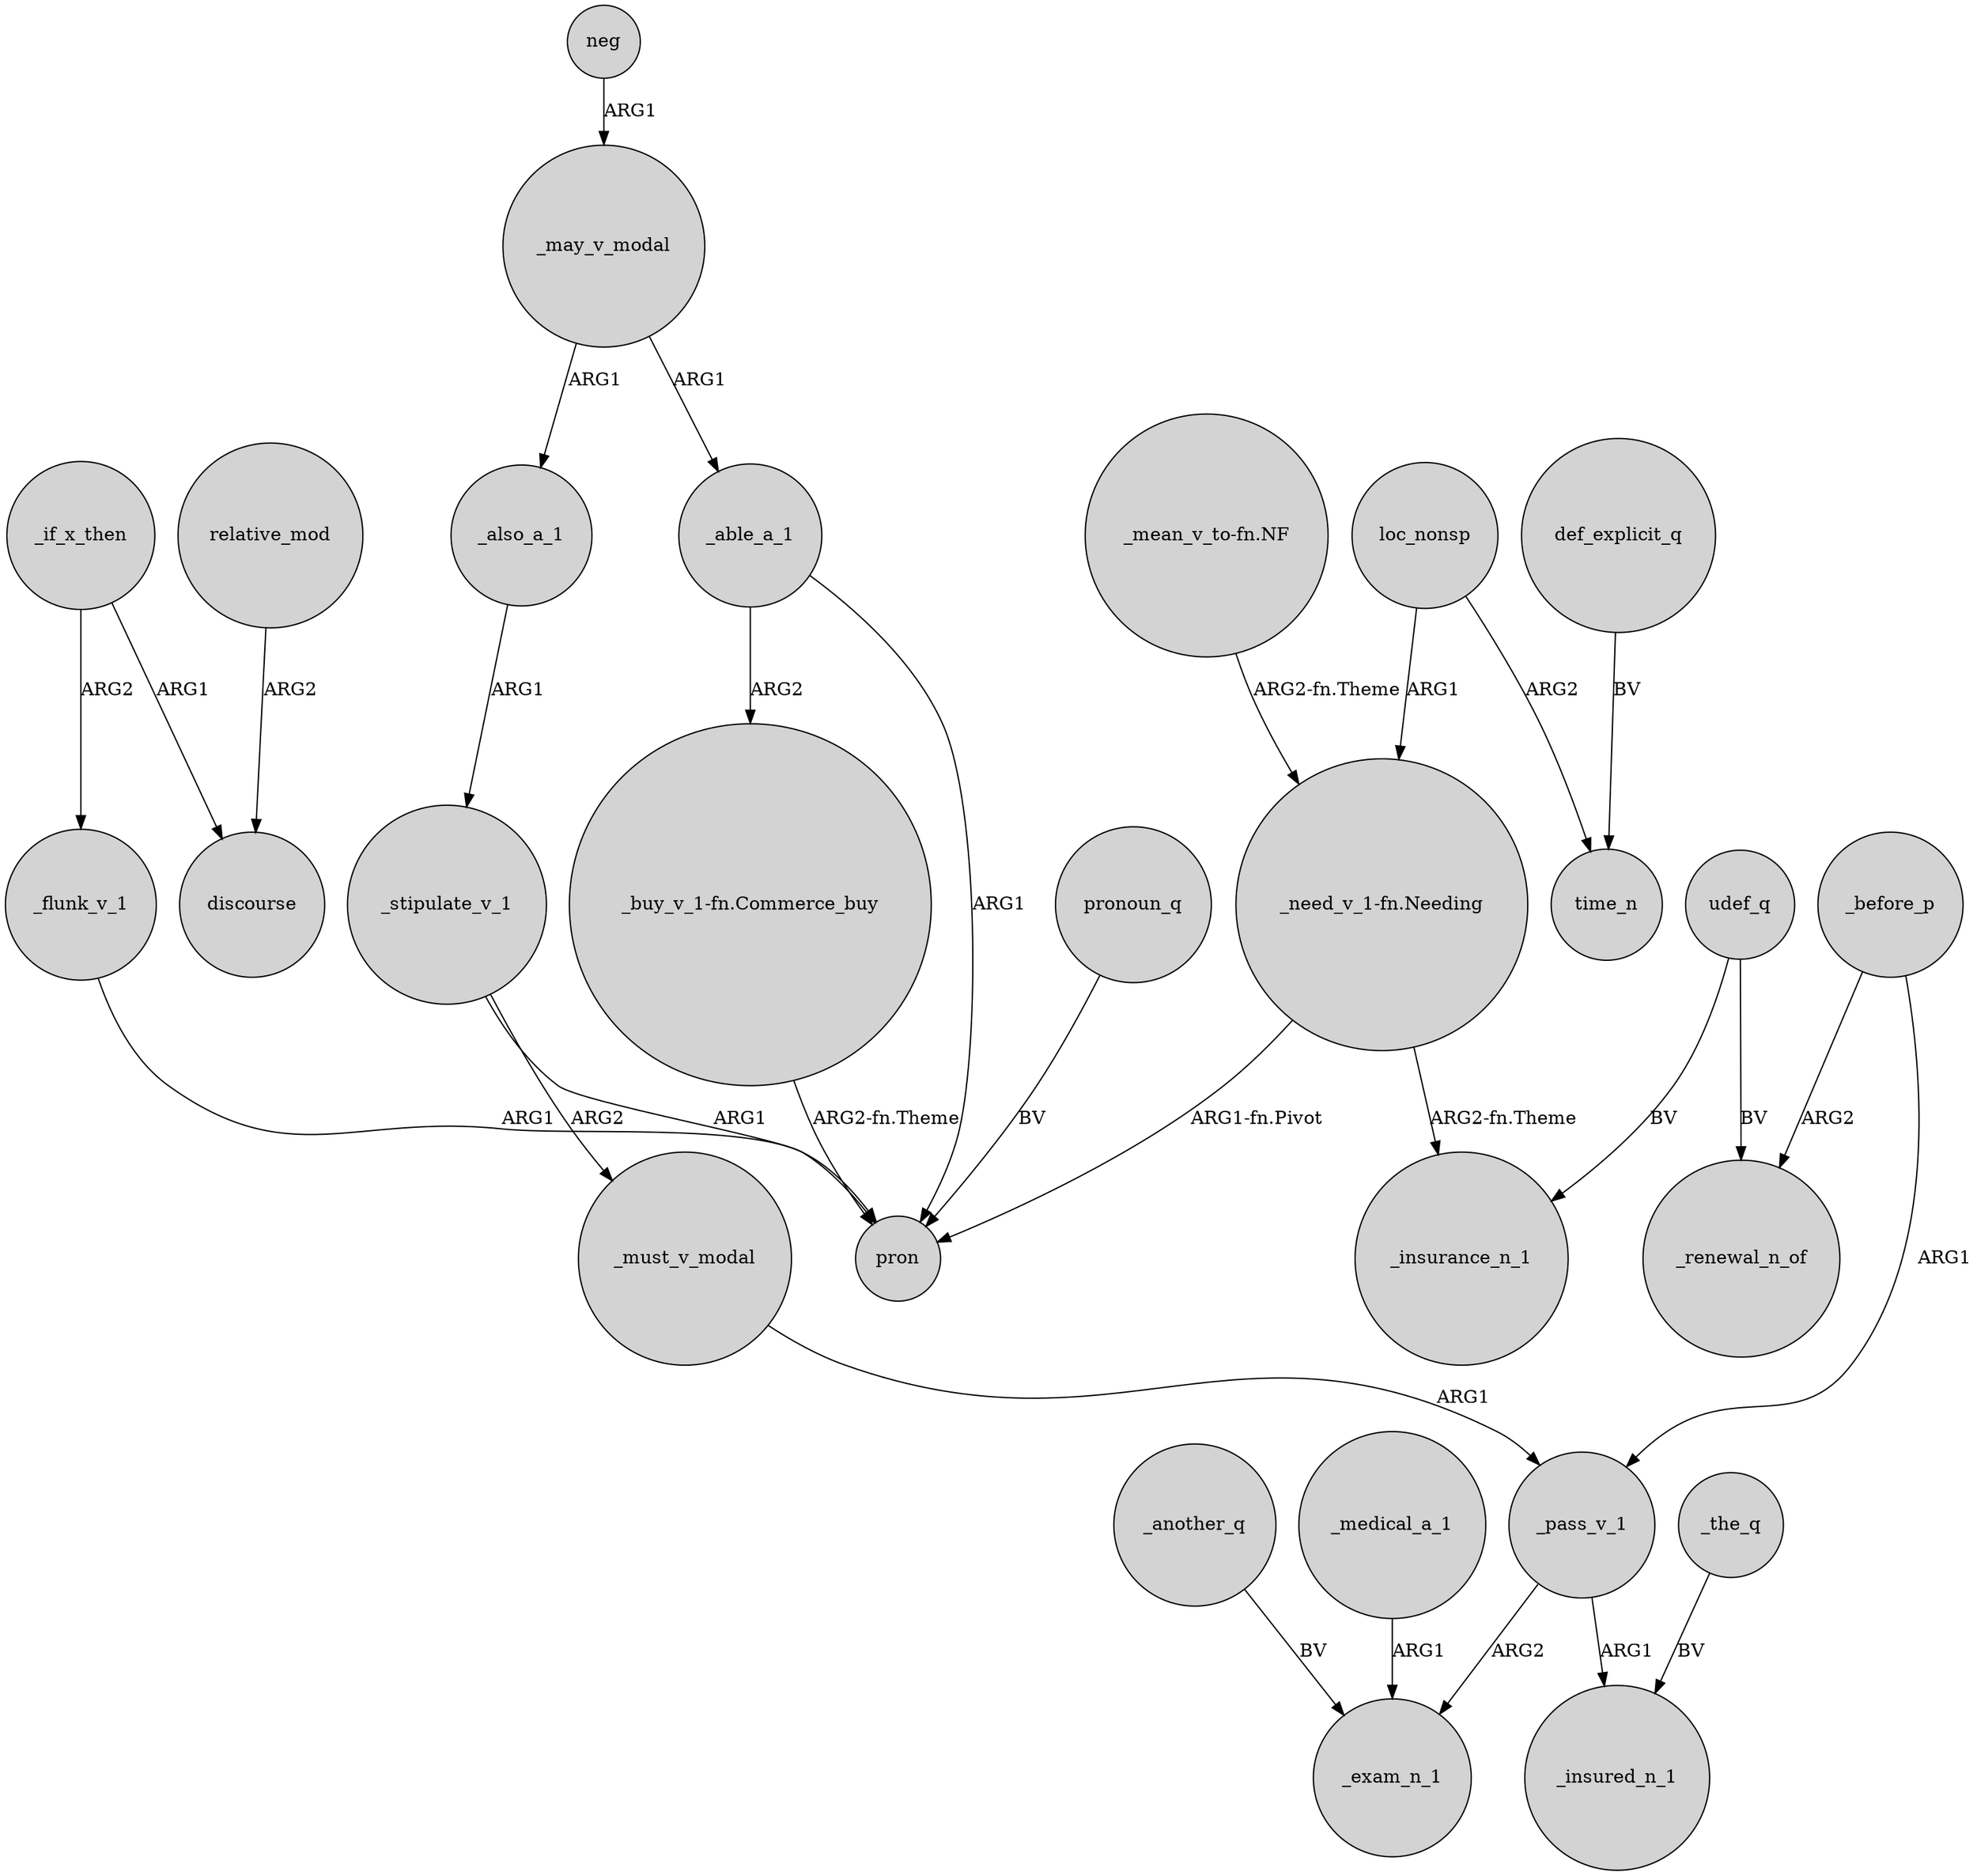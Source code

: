 digraph {
	node [shape=circle style=filled]
	relative_mod -> discourse [label=ARG2]
	"_need_v_1-fn.Needing" -> _insurance_n_1 [label="ARG2-fn.Theme"]
	_also_a_1 -> _stipulate_v_1 [label=ARG1]
	_before_p -> _renewal_n_of [label=ARG2]
	_before_p -> _pass_v_1 [label=ARG1]
	udef_q -> _renewal_n_of [label=BV]
	def_explicit_q -> time_n [label=BV]
	"_mean_v_to-fn.NF" -> "_need_v_1-fn.Needing" [label="ARG2-fn.Theme"]
	udef_q -> _insurance_n_1 [label=BV]
	_another_q -> _exam_n_1 [label=BV]
	neg -> _may_v_modal [label=ARG1]
	"_buy_v_1-fn.Commerce_buy" -> pron [label="ARG2-fn.Theme"]
	_medical_a_1 -> _exam_n_1 [label=ARG1]
	_may_v_modal -> _also_a_1 [label=ARG1]
	_pass_v_1 -> _exam_n_1 [label=ARG2]
	_pass_v_1 -> _insured_n_1 [label=ARG1]
	loc_nonsp -> time_n [label=ARG2]
	_if_x_then -> discourse [label=ARG1]
	pronoun_q -> pron [label=BV]
	loc_nonsp -> "_need_v_1-fn.Needing" [label=ARG1]
	"_need_v_1-fn.Needing" -> pron [label="ARG1-fn.Pivot"]
	_the_q -> _insured_n_1 [label=BV]
	_able_a_1 -> "_buy_v_1-fn.Commerce_buy" [label=ARG2]
	_if_x_then -> _flunk_v_1 [label=ARG2]
	_must_v_modal -> _pass_v_1 [label=ARG1]
	_stipulate_v_1 -> _must_v_modal [label=ARG2]
	_stipulate_v_1 -> pron [label=ARG1]
	_able_a_1 -> pron [label=ARG1]
	_may_v_modal -> _able_a_1 [label=ARG1]
	_flunk_v_1 -> pron [label=ARG1]
}
